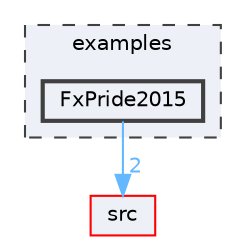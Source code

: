 digraph "/home/runner/work/FastLED/FastLED/examples/FxPride2015"
{
 // LATEX_PDF_SIZE
  bgcolor="transparent";
  edge [fontname=Helvetica,fontsize=10,labelfontname=Helvetica,labelfontsize=10];
  node [fontname=Helvetica,fontsize=10,shape=box,height=0.2,width=0.4];
  compound=true
  subgraph clusterdir_d28a4824dc47e487b107a5db32ef43c4 {
    graph [ bgcolor="#edf0f7", pencolor="grey25", label="examples", fontname=Helvetica,fontsize=10 style="filled,dashed", URL="dir_d28a4824dc47e487b107a5db32ef43c4.html",tooltip=""]
  dir_c1749348c16af65626506a3774caa5ea [label="FxPride2015", fillcolor="#edf0f7", color="grey25", style="filled,bold", URL="dir_c1749348c16af65626506a3774caa5ea.html",tooltip=""];
  }
  dir_68267d1309a1af8e8297ef4c3efbcdba [label="src", fillcolor="#edf0f7", color="red", style="filled", URL="dir_68267d1309a1af8e8297ef4c3efbcdba.html",tooltip=""];
  dir_c1749348c16af65626506a3774caa5ea->dir_68267d1309a1af8e8297ef4c3efbcdba [headlabel="2", labeldistance=1.5 headhref="dir_000038_000073.html" href="dir_000038_000073.html" color="steelblue1" fontcolor="steelblue1"];
}
